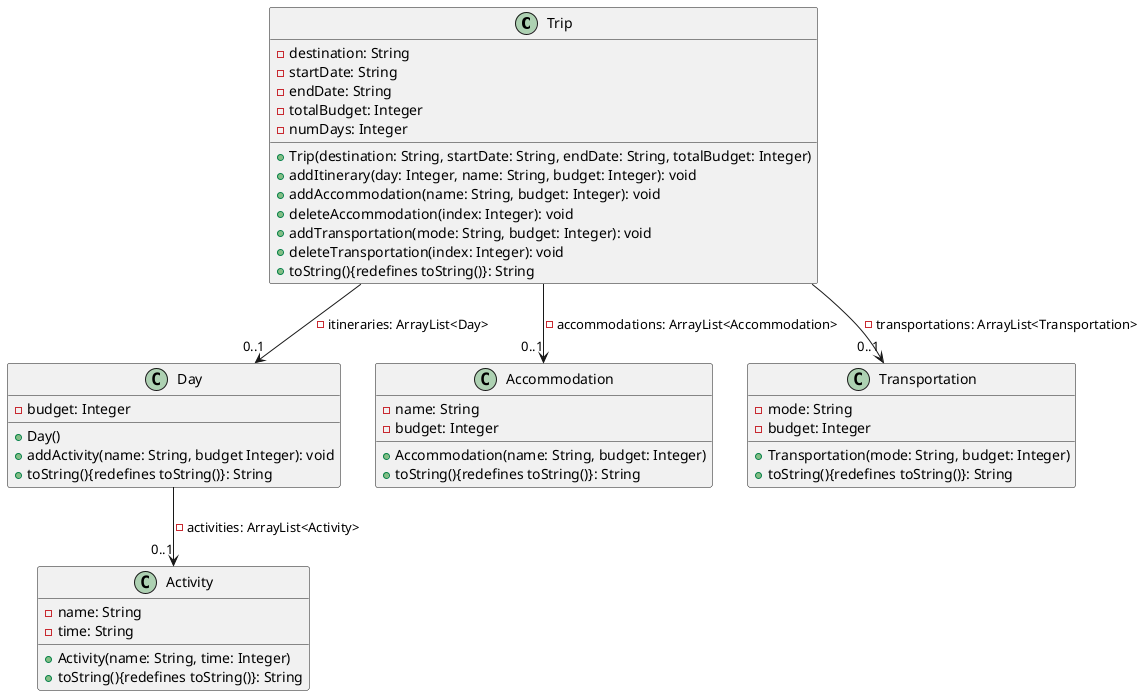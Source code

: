 @startuml
class Trip{
    - destination: String
    - startDate: String
    - endDate: String
    - totalBudget: Integer
    - numDays: Integer
    + Trip(destination: String, startDate: String, endDate: String, totalBudget: Integer)
    + addItinerary(day: Integer, name: String, budget: Integer): void
    + addAccommodation(name: String, budget: Integer): void
    + deleteAccommodation(index: Integer): void
    + addTransportation(mode: String, budget: Integer): void
    + deleteTransportation(index: Integer): void
    + toString(){redefines toString()}: String
}

class Day{
    - budget: Integer
    + Day()
    + addActivity(name: String, budget Integer): void
    + toString(){redefines toString()}: String
}

class Activity{
    - name: String
    - time: String
    + Activity(name: String, time: Integer)
    + toString(){redefines toString()}: String
}

class Accommodation{
    - name: String
    - budget: Integer
    + Accommodation(name: String, budget: Integer)
    + toString(){redefines toString()}: String
}

class Transportation{
    - mode: String
    - budget: Integer
    + Transportation(mode: String, budget: Integer)
    + toString(){redefines toString()}: String
}

Trip --> "0..1" Day : - itineraries: ArrayList<Day>
Day --> "0..1" Activity : - activities: ArrayList<Activity>
Trip --> "0..1" Accommodation : - accommodations: ArrayList<Accommodation>
Trip --> "0..1" Transportation : - transportations: ArrayList<Transportation>


@enduml